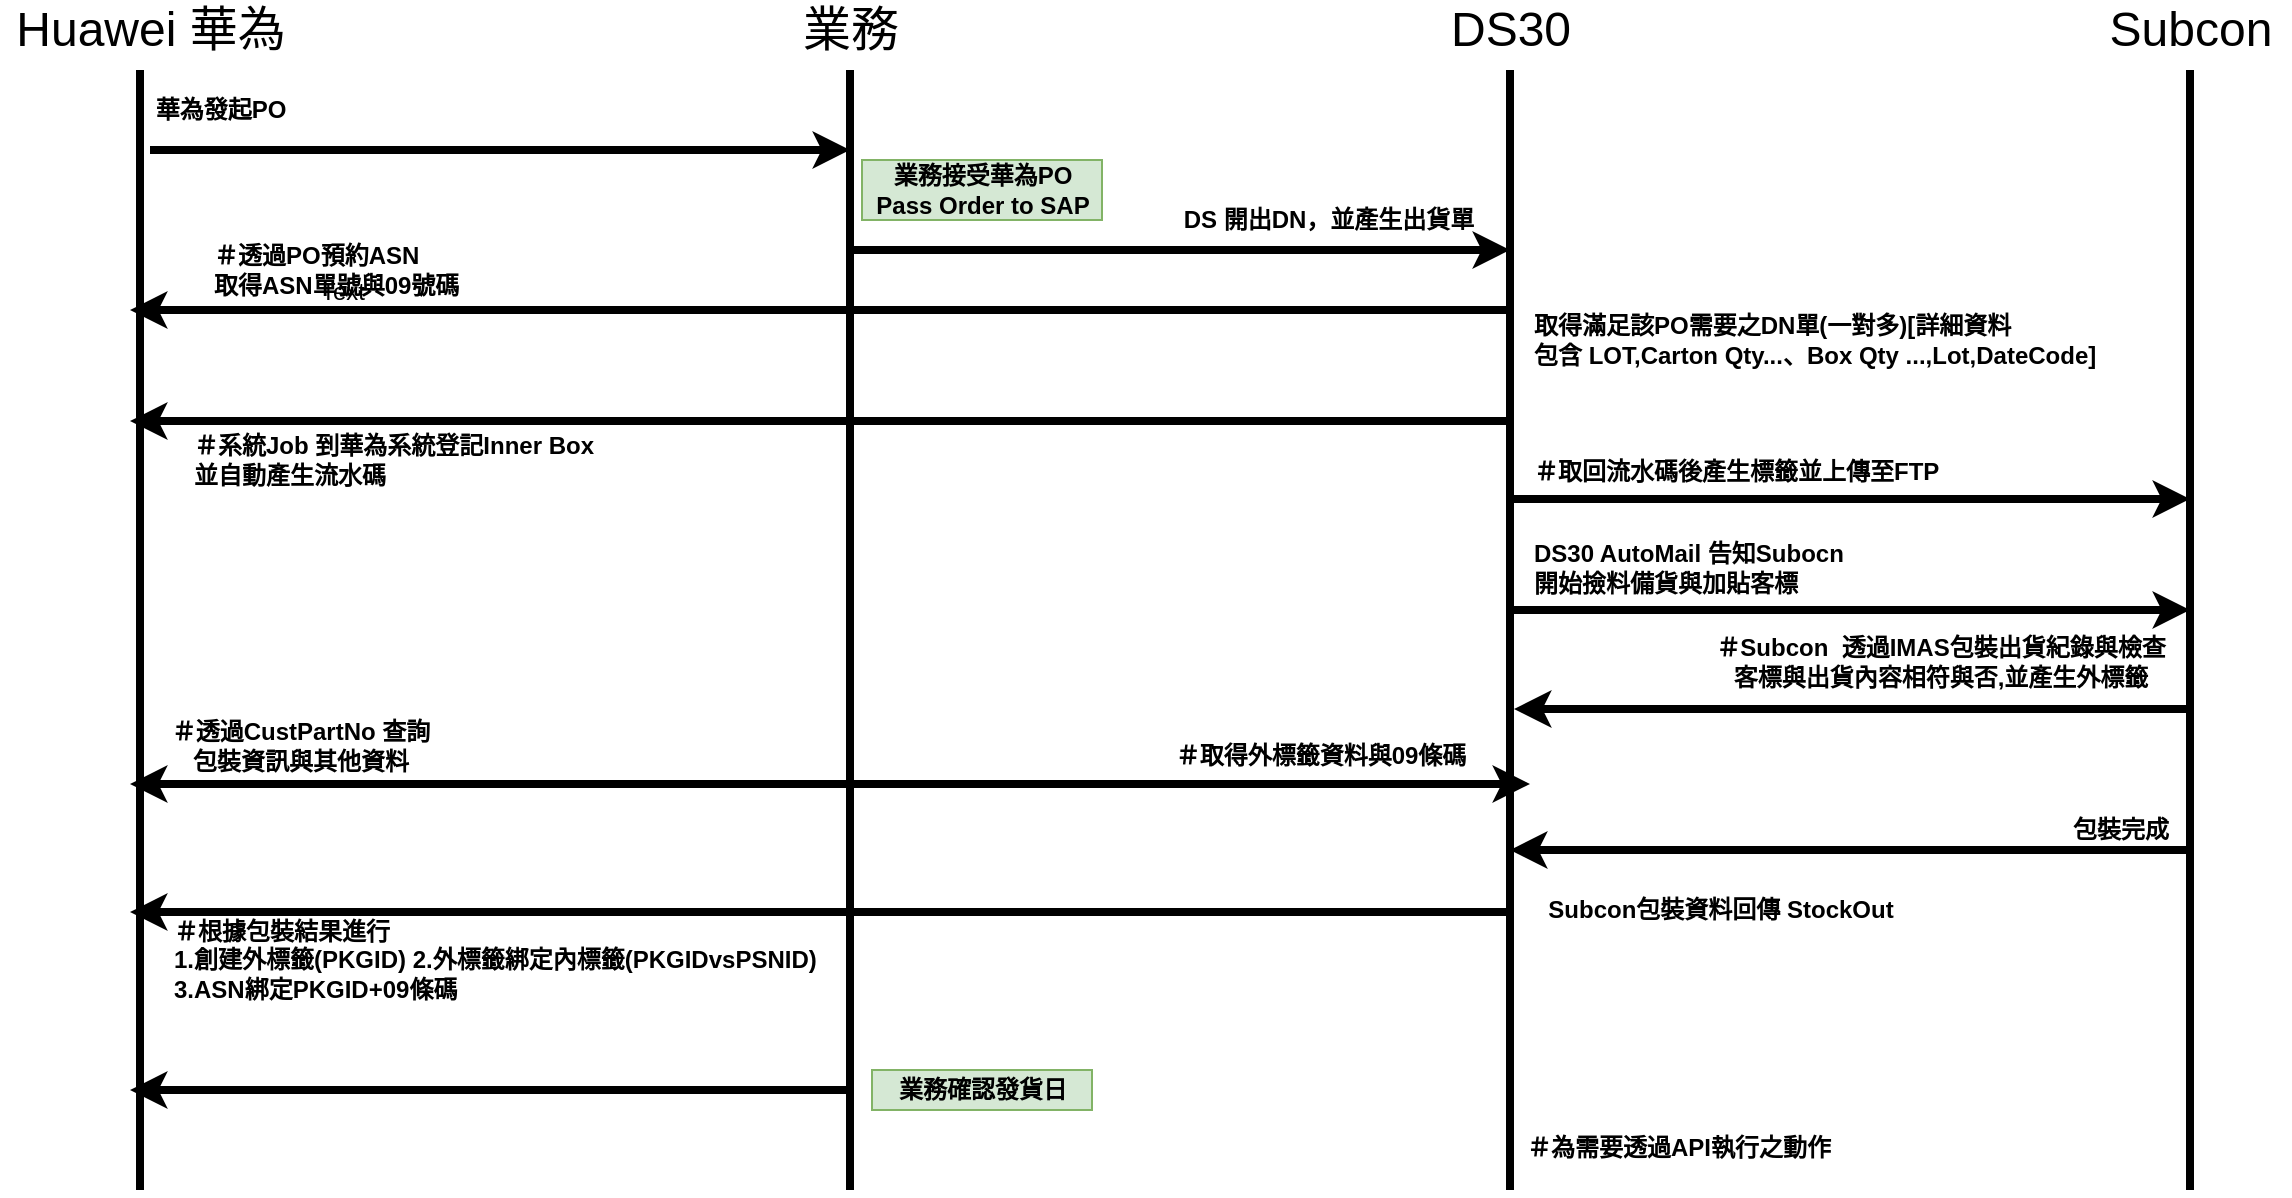 <mxfile version="12.3.8" type="github" pages="1">
  <diagram id="f3Q_cKEoPb3BcpEbv52P" name="Page-1">
    <mxGraphModel dx="1422" dy="762" grid="1" gridSize="10" guides="1" tooltips="1" connect="1" arrows="1" fold="1" page="1" pageScale="1" pageWidth="1169" pageHeight="827" math="0" shadow="0">
      <root>
        <mxCell id="0"/>
        <mxCell id="1" parent="0"/>
        <mxCell id="Yy9OKe_4KE1ZiuBnPWdF-10" style="edgeStyle=orthogonalEdgeStyle;rounded=0;orthogonalLoop=1;jettySize=auto;html=1;strokeWidth=4;" parent="1" edge="1">
          <mxGeometry relative="1" as="geometry">
            <mxPoint x="430" y="120" as="targetPoint"/>
            <mxPoint x="80" y="120" as="sourcePoint"/>
          </mxGeometry>
        </mxCell>
        <mxCell id="Yy9OKe_4KE1ZiuBnPWdF-2" value="" style="endArrow=none;html=1;strokeColor=#000000;strokeWidth=4;" parent="1" edge="1">
          <mxGeometry width="50" height="50" relative="1" as="geometry">
            <mxPoint x="430" y="640" as="sourcePoint"/>
            <mxPoint x="430" y="80" as="targetPoint"/>
          </mxGeometry>
        </mxCell>
        <mxCell id="Yy9OKe_4KE1ZiuBnPWdF-3" value="&lt;font style=&quot;font-size: 24px&quot;&gt;業務&lt;/font&gt;" style="text;html=1;align=center;verticalAlign=middle;resizable=0;points=[];;autosize=1;" parent="1" vertex="1">
          <mxGeometry x="400" y="50" width="60" height="20" as="geometry"/>
        </mxCell>
        <mxCell id="Yy9OKe_4KE1ZiuBnPWdF-4" value="" style="endArrow=none;html=1;strokeWidth=4;" parent="1" edge="1">
          <mxGeometry width="50" height="50" relative="1" as="geometry">
            <mxPoint x="760" y="640" as="sourcePoint"/>
            <mxPoint x="760" y="80" as="targetPoint"/>
          </mxGeometry>
        </mxCell>
        <mxCell id="Yy9OKe_4KE1ZiuBnPWdF-5" value="&lt;span style=&quot;font-size: 24px&quot;&gt;DS30&lt;/span&gt;" style="text;html=1;align=center;verticalAlign=middle;resizable=0;points=[];;autosize=1;" parent="1" vertex="1">
          <mxGeometry x="725" y="50" width="70" height="20" as="geometry"/>
        </mxCell>
        <mxCell id="Yy9OKe_4KE1ZiuBnPWdF-6" value="" style="endArrow=none;html=1;strokeWidth=4;" parent="1" edge="1">
          <mxGeometry width="50" height="50" relative="1" as="geometry">
            <mxPoint x="1100" y="640" as="sourcePoint"/>
            <mxPoint x="1100" y="80" as="targetPoint"/>
          </mxGeometry>
        </mxCell>
        <mxCell id="Yy9OKe_4KE1ZiuBnPWdF-7" value="&lt;span style=&quot;font-size: 24px&quot;&gt;Subcon&lt;/span&gt;" style="text;html=1;align=center;verticalAlign=middle;resizable=0;points=[];;autosize=1;" parent="1" vertex="1">
          <mxGeometry x="1050" y="50" width="100" height="20" as="geometry"/>
        </mxCell>
        <mxCell id="Yy9OKe_4KE1ZiuBnPWdF-12" value="" style="endArrow=none;html=1;strokeWidth=4;" parent="1" edge="1">
          <mxGeometry width="50" height="50" relative="1" as="geometry">
            <mxPoint x="75" y="640" as="sourcePoint"/>
            <mxPoint x="75" y="80" as="targetPoint"/>
          </mxGeometry>
        </mxCell>
        <mxCell id="Yy9OKe_4KE1ZiuBnPWdF-13" value="&lt;span style=&quot;font-size: 24px&quot;&gt;Huawei 華為&lt;/span&gt;" style="text;html=1;align=center;verticalAlign=middle;resizable=0;points=[];;autosize=1;" parent="1" vertex="1">
          <mxGeometry x="5" y="50" width="150" height="20" as="geometry"/>
        </mxCell>
        <mxCell id="Yy9OKe_4KE1ZiuBnPWdF-14" value="&lt;b&gt;華為發起PO&lt;/b&gt;" style="text;html=1;align=center;verticalAlign=middle;resizable=0;points=[];;autosize=1;" parent="1" vertex="1">
          <mxGeometry x="75" y="90" width="80" height="20" as="geometry"/>
        </mxCell>
        <mxCell id="Yy9OKe_4KE1ZiuBnPWdF-16" value="" style="endArrow=classic;html=1;fontStyle=0;strokeWidth=4;" parent="1" edge="1">
          <mxGeometry width="50" height="50" relative="1" as="geometry">
            <mxPoint x="760" y="200" as="sourcePoint"/>
            <mxPoint x="70" y="200" as="targetPoint"/>
          </mxGeometry>
        </mxCell>
        <mxCell id="Yy9OKe_4KE1ZiuBnPWdF-17" value="" style="endArrow=classic;html=1;strokeWidth=4;" parent="1" edge="1">
          <mxGeometry width="50" height="50" relative="1" as="geometry">
            <mxPoint x="430" y="170" as="sourcePoint"/>
            <mxPoint x="760" y="170" as="targetPoint"/>
          </mxGeometry>
        </mxCell>
        <mxCell id="Yy9OKe_4KE1ZiuBnPWdF-18" value="&lt;b&gt;業務接受華為PO&lt;br&gt;Pass Order to SAP&lt;/b&gt;" style="text;html=1;align=center;verticalAlign=middle;resizable=0;points=[];;autosize=1;fillColor=#d5e8d4;strokeColor=#82b366;" parent="1" vertex="1">
          <mxGeometry x="436" y="125" width="120" height="30" as="geometry"/>
        </mxCell>
        <mxCell id="Yy9OKe_4KE1ZiuBnPWdF-19" value="&lt;b&gt;DS 開出DN，並產生出貨單&lt;/b&gt;" style="text;html=1;align=center;verticalAlign=middle;resizable=0;points=[];;autosize=1;" parent="1" vertex="1">
          <mxGeometry x="584" y="145" width="170" height="20" as="geometry"/>
        </mxCell>
        <mxCell id="Yy9OKe_4KE1ZiuBnPWdF-21" value="&lt;b&gt;取得滿足該PO需要之DN單(一對多)[詳細資料&lt;br&gt;包含 LOT,Carton Qty...、Box Qty ...,Lot,DateCode]&lt;/b&gt;" style="text;html=1;align=left;verticalAlign=middle;resizable=0;points=[];;autosize=1;" parent="1" vertex="1">
          <mxGeometry x="770" y="200" width="290" height="30" as="geometry"/>
        </mxCell>
        <mxCell id="Yy9OKe_4KE1ZiuBnPWdF-22" value="＃透過PO預約ASN&lt;br&gt;取得ASN單號與09號碼" style="text;html=1;align=left;verticalAlign=middle;resizable=0;points=[];;autosize=1;fontStyle=1" parent="1" vertex="1">
          <mxGeometry x="110" y="165" width="140" height="30" as="geometry"/>
        </mxCell>
        <mxCell id="Yy9OKe_4KE1ZiuBnPWdF-23" value="" style="endArrow=classic;html=1;strokeWidth=4;" parent="1" edge="1">
          <mxGeometry width="50" height="50" relative="1" as="geometry">
            <mxPoint x="760" y="255.5" as="sourcePoint"/>
            <mxPoint x="70" y="255.5" as="targetPoint"/>
          </mxGeometry>
        </mxCell>
        <mxCell id="Yy9OKe_4KE1ZiuBnPWdF-24" value="＃系統Job 到華為系統登記Inner Box&lt;br&gt;並自動產生流水碼" style="text;html=1;align=left;verticalAlign=middle;resizable=0;points=[];;autosize=1;fontStyle=1" parent="1" vertex="1">
          <mxGeometry x="100" y="260" width="220" height="30" as="geometry"/>
        </mxCell>
        <mxCell id="Yy9OKe_4KE1ZiuBnPWdF-26" value="" style="endArrow=classic;html=1;strokeWidth=4;" parent="1" edge="1">
          <mxGeometry width="50" height="50" relative="1" as="geometry">
            <mxPoint x="760" y="350" as="sourcePoint"/>
            <mxPoint x="1100" y="350" as="targetPoint"/>
          </mxGeometry>
        </mxCell>
        <mxCell id="Yy9OKe_4KE1ZiuBnPWdF-27" value="DS30 AutoMail 告知Subocn&lt;br&gt;開始撿料備貨與加貼客標" style="text;html=1;align=left;verticalAlign=middle;resizable=0;points=[];;autosize=1;fontStyle=1" parent="1" vertex="1">
          <mxGeometry x="770" y="314" width="170" height="30" as="geometry"/>
        </mxCell>
        <mxCell id="Yy9OKe_4KE1ZiuBnPWdF-30" value="" style="endArrow=classic;html=1;strokeWidth=4;" parent="1" edge="1">
          <mxGeometry width="50" height="50" relative="1" as="geometry">
            <mxPoint x="1102" y="399.5" as="sourcePoint"/>
            <mxPoint x="762" y="399.5" as="targetPoint"/>
          </mxGeometry>
        </mxCell>
        <mxCell id="Yy9OKe_4KE1ZiuBnPWdF-31" value="＃Subcon&amp;nbsp; 透過IMAS包裝出貨紀錄與檢查&lt;br&gt;客標與出貨內容相符與否,並產生外標籤" style="text;html=1;align=center;verticalAlign=middle;resizable=0;points=[];;autosize=1;fontStyle=1" parent="1" vertex="1">
          <mxGeometry x="850" y="361" width="250" height="30" as="geometry"/>
        </mxCell>
        <mxCell id="Yy9OKe_4KE1ZiuBnPWdF-33" value="＃取得外標籤資料與09條碼" style="text;html=1;align=center;verticalAlign=middle;resizable=0;points=[];;autosize=1;fontStyle=1" parent="1" vertex="1">
          <mxGeometry x="580" y="413" width="170" height="20" as="geometry"/>
        </mxCell>
        <mxCell id="Yy9OKe_4KE1ZiuBnPWdF-36" value="＃透過CustPartNo 查詢&lt;br&gt;包裝資訊與其他資料" style="text;html=1;align=center;verticalAlign=middle;resizable=0;points=[];;autosize=1;fontStyle=1" parent="1" vertex="1">
          <mxGeometry x="80" y="403" width="150" height="30" as="geometry"/>
        </mxCell>
        <mxCell id="Yy9OKe_4KE1ZiuBnPWdF-39" value="" style="endArrow=classic;startArrow=classic;html=1;strokeWidth=4;" parent="1" edge="1">
          <mxGeometry width="50" height="50" relative="1" as="geometry">
            <mxPoint x="70" y="437" as="sourcePoint"/>
            <mxPoint x="770" y="437" as="targetPoint"/>
          </mxGeometry>
        </mxCell>
        <mxCell id="Yy9OKe_4KE1ZiuBnPWdF-40" value="" style="endArrow=classic;html=1;strokeWidth=4;" parent="1" edge="1">
          <mxGeometry width="50" height="50" relative="1" as="geometry">
            <mxPoint x="1100" y="470" as="sourcePoint"/>
            <mxPoint x="760" y="470" as="targetPoint"/>
          </mxGeometry>
        </mxCell>
        <mxCell id="Yy9OKe_4KE1ZiuBnPWdF-41" value="包裝完成" style="text;html=1;align=center;verticalAlign=middle;resizable=0;points=[];;autosize=1;fontStyle=1" parent="1" vertex="1">
          <mxGeometry x="1030" y="450" width="70" height="20" as="geometry"/>
        </mxCell>
        <mxCell id="Yy9OKe_4KE1ZiuBnPWdF-42" value="Subcon包裝資料回傳 StockOut" style="text;html=1;align=center;verticalAlign=middle;resizable=0;points=[];;autosize=1;fontStyle=1;strokeWidth=4;" parent="1" vertex="1">
          <mxGeometry x="770" y="490" width="190" height="20" as="geometry"/>
        </mxCell>
        <mxCell id="Yy9OKe_4KE1ZiuBnPWdF-43" value="" style="endArrow=classic;html=1;strokeWidth=4;" parent="1" edge="1">
          <mxGeometry width="50" height="50" relative="1" as="geometry">
            <mxPoint x="760" y="501" as="sourcePoint"/>
            <mxPoint x="70" y="501" as="targetPoint"/>
          </mxGeometry>
        </mxCell>
        <mxCell id="Yy9OKe_4KE1ZiuBnPWdF-47" value="＃根據包裝結果進行&lt;br&gt;1.創建外標籤(PKGID) 2.外標籤綁定內標籤(PKGIDvsPSNID) &lt;br&gt;3.ASN綁定PKGID+09條碼" style="text;html=1;align=left;verticalAlign=middle;resizable=0;points=[];;autosize=1;fontStyle=1" parent="1" vertex="1">
          <mxGeometry x="90" y="500" width="340" height="50" as="geometry"/>
        </mxCell>
        <mxCell id="Yy9OKe_4KE1ZiuBnPWdF-48" value="" style="endArrow=classic;html=1;strokeWidth=4;" parent="1" edge="1">
          <mxGeometry width="50" height="50" relative="1" as="geometry">
            <mxPoint x="430" y="590" as="sourcePoint"/>
            <mxPoint x="70" y="590" as="targetPoint"/>
          </mxGeometry>
        </mxCell>
        <mxCell id="Yy9OKe_4KE1ZiuBnPWdF-49" value="業務確認發貨日&lt;br&gt;" style="text;html=1;align=center;verticalAlign=middle;resizable=0;points=[];;autosize=1;fontStyle=1;fillColor=#d5e8d4;strokeColor=#82b366;" parent="1" vertex="1">
          <mxGeometry x="441" y="580" width="110" height="20" as="geometry"/>
        </mxCell>
        <mxCell id="Yy9OKe_4KE1ZiuBnPWdF-52" value="＃為需要透過API執行之動作" style="text;html=1;align=center;verticalAlign=middle;resizable=0;points=[];;autosize=1;fontStyle=1" parent="1" vertex="1">
          <mxGeometry x="754" y="609" width="180" height="20" as="geometry"/>
        </mxCell>
        <mxCell id="fsR2cgbqaecfNtGQx9zy-1" value="&lt;span style=&quot;font-weight: 700&quot;&gt;＃&lt;/span&gt;&lt;b&gt;取回流水碼後產生標籤並上傳至FTP&lt;/b&gt;" style="text;html=1;" vertex="1" parent="1">
          <mxGeometry x="770" y="267" width="220" height="30" as="geometry"/>
        </mxCell>
        <mxCell id="fsR2cgbqaecfNtGQx9zy-2" value="" style="endArrow=classic;html=1;strokeWidth=4;" edge="1" parent="1">
          <mxGeometry width="50" height="50" relative="1" as="geometry">
            <mxPoint x="760" y="294.5" as="sourcePoint"/>
            <mxPoint x="1100" y="294.5" as="targetPoint"/>
          </mxGeometry>
        </mxCell>
        <mxCell id="fsR2cgbqaecfNtGQx9zy-7" value="Text" style="text;html=1;align=center;verticalAlign=middle;resizable=0;points=[];;autosize=1;" vertex="1" parent="1">
          <mxGeometry x="156" y="181" width="40" height="20" as="geometry"/>
        </mxCell>
      </root>
    </mxGraphModel>
  </diagram>
</mxfile>
